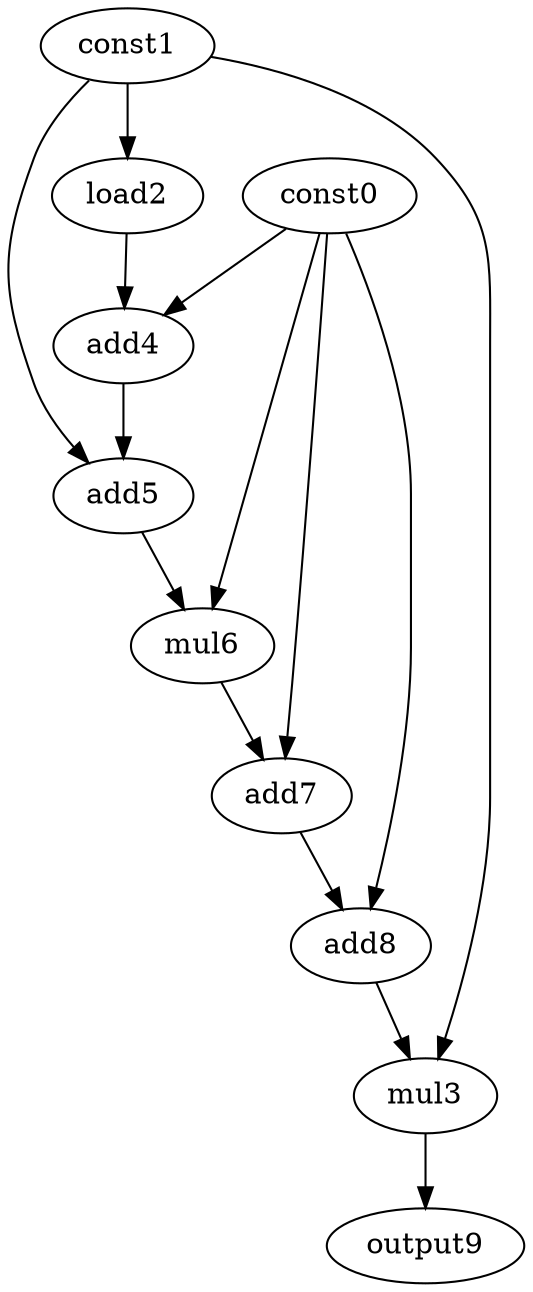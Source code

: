 digraph G { 
const0[opcode=const]; 
const1[opcode=const]; 
load2[opcode=load]; 
mul3[opcode=mul]; 
add4[opcode=add]; 
add5[opcode=add]; 
mul6[opcode=mul]; 
add7[opcode=add]; 
add8[opcode=add]; 
output9[opcode=output]; 
const1->load2[operand=0];
const0->add4[operand=0];
load2->add4[operand=1];
const1->add5[operand=0];
add4->add5[operand=1];
const0->mul6[operand=0];
add5->mul6[operand=1];
const0->add7[operand=0];
mul6->add7[operand=1];
const0->add8[operand=0];
add7->add8[operand=1];
add8->mul3[operand=0];
const1->mul3[operand=1];
mul3->output9[operand=0];
}
